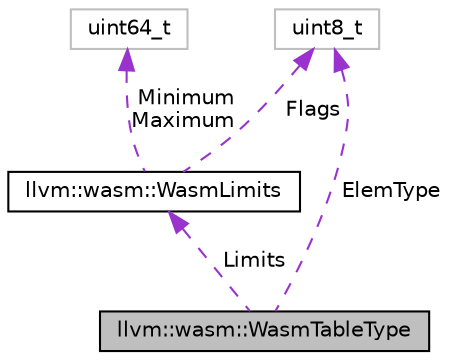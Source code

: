 digraph "llvm::wasm::WasmTableType"
{
 // LATEX_PDF_SIZE
  bgcolor="transparent";
  edge [fontname="Helvetica",fontsize="10",labelfontname="Helvetica",labelfontsize="10"];
  node [fontname="Helvetica",fontsize="10",shape=record];
  Node1 [label="llvm::wasm::WasmTableType",height=0.2,width=0.4,color="black", fillcolor="grey75", style="filled", fontcolor="black",tooltip=" "];
  Node2 -> Node1 [dir="back",color="darkorchid3",fontsize="10",style="dashed",label=" Limits" ,fontname="Helvetica"];
  Node2 [label="llvm::wasm::WasmLimits",height=0.2,width=0.4,color="black",URL="$structllvm_1_1wasm_1_1WasmLimits.html",tooltip=" "];
  Node3 -> Node2 [dir="back",color="darkorchid3",fontsize="10",style="dashed",label=" Minimum\nMaximum" ,fontname="Helvetica"];
  Node3 [label="uint64_t",height=0.2,width=0.4,color="grey75",tooltip=" "];
  Node4 -> Node2 [dir="back",color="darkorchid3",fontsize="10",style="dashed",label=" Flags" ,fontname="Helvetica"];
  Node4 [label="uint8_t",height=0.2,width=0.4,color="grey75",tooltip=" "];
  Node4 -> Node1 [dir="back",color="darkorchid3",fontsize="10",style="dashed",label=" ElemType" ,fontname="Helvetica"];
}

